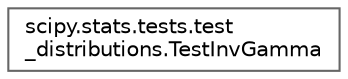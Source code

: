 digraph "Graphical Class Hierarchy"
{
 // LATEX_PDF_SIZE
  bgcolor="transparent";
  edge [fontname=Helvetica,fontsize=10,labelfontname=Helvetica,labelfontsize=10];
  node [fontname=Helvetica,fontsize=10,shape=box,height=0.2,width=0.4];
  rankdir="LR";
  Node0 [id="Node000000",label="scipy.stats.tests.test\l_distributions.TestInvGamma",height=0.2,width=0.4,color="grey40", fillcolor="white", style="filled",URL="$d8/dad/classscipy_1_1stats_1_1tests_1_1test__distributions_1_1TestInvGamma.html",tooltip=" "];
}
